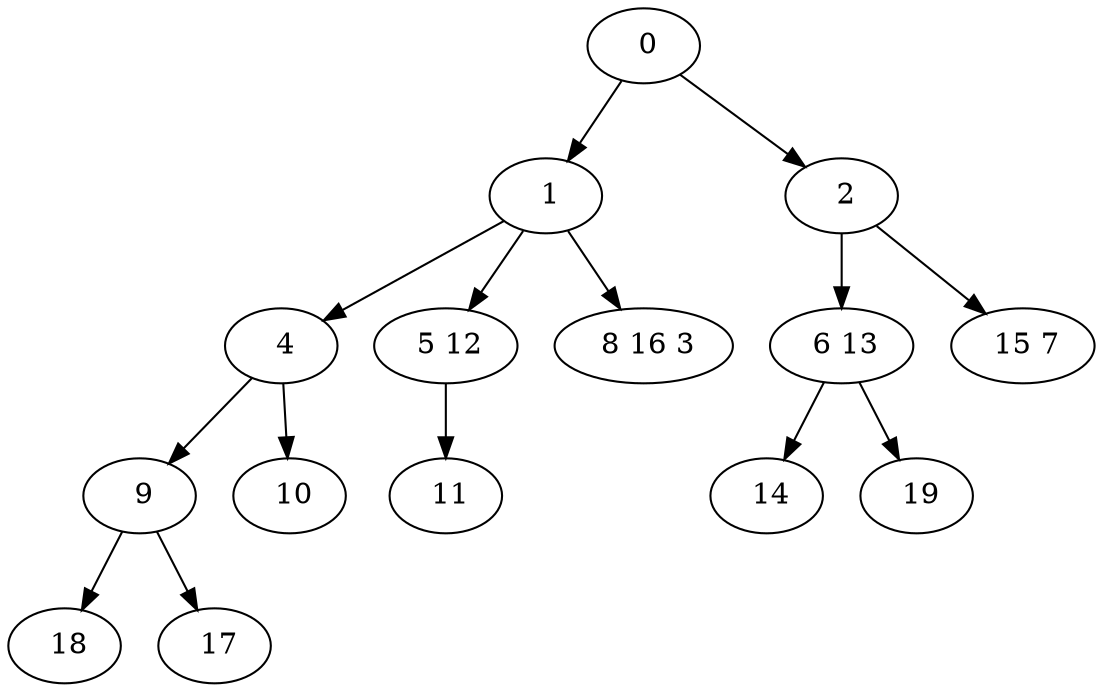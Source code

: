 digraph mytree {
" 0" -> " 1";
" 0" -> " 2";
" 1" -> " 4";
" 1" -> " 5 12";
" 1" -> " 8 16 3";
" 4" -> " 9";
" 4" -> " 10";
" 5 12" -> " 11";
" 8 16 3";
" 2" -> " 6 13";
" 2" -> " 15 7";
" 6 13" -> " 14";
" 6 13" -> " 19";
" 15 7";
" 18";
" 9" -> " 18";
" 9" -> " 17";
" 10";
" 11";
" 14";
" 19";
" 17";
}
